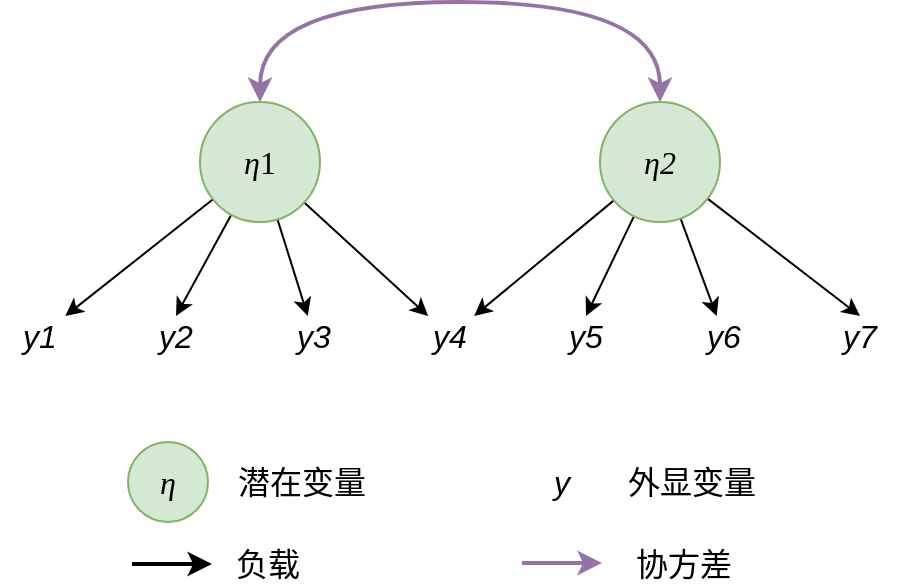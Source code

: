 <mxfile version="12.4.2" type="device" pages="2"><diagram id="hVSMJuJ-FfxvBgCSgU2n" name="第 1 页"><mxGraphModel dx="1024" dy="592" grid="1" gridSize="10" guides="1" tooltips="1" connect="1" arrows="1" fold="1" page="1" pageScale="1" pageWidth="827" pageHeight="1169" math="0" shadow="0"><root><mxCell id="0"/><mxCell id="1" parent="0"/><mxCell id="9BTs47_Iu65umWoKsS5e-4" style="rounded=0;orthogonalLoop=1;jettySize=auto;html=1;fontSize=16;" parent="1" source="9BTs47_Iu65umWoKsS5e-1" target="9BTs47_Iu65umWoKsS5e-3" edge="1"><mxGeometry relative="1" as="geometry"/></mxCell><mxCell id="9BTs47_Iu65umWoKsS5e-9" style="edgeStyle=none;rounded=0;orthogonalLoop=1;jettySize=auto;html=1;entryX=0.5;entryY=0;entryDx=0;entryDy=0;fontSize=16;" parent="1" source="9BTs47_Iu65umWoKsS5e-1" target="9BTs47_Iu65umWoKsS5e-5" edge="1"><mxGeometry relative="1" as="geometry"/></mxCell><mxCell id="9BTs47_Iu65umWoKsS5e-10" style="edgeStyle=none;rounded=0;orthogonalLoop=1;jettySize=auto;html=1;fontSize=16;" parent="1" source="9BTs47_Iu65umWoKsS5e-1" target="9BTs47_Iu65umWoKsS5e-6" edge="1"><mxGeometry relative="1" as="geometry"/></mxCell><mxCell id="9BTs47_Iu65umWoKsS5e-11" style="edgeStyle=none;rounded=0;orthogonalLoop=1;jettySize=auto;html=1;fontSize=16;" parent="1" source="9BTs47_Iu65umWoKsS5e-1" target="9BTs47_Iu65umWoKsS5e-7" edge="1"><mxGeometry relative="1" as="geometry"/></mxCell><mxCell id="9BTs47_Iu65umWoKsS5e-20" style="edgeStyle=orthogonalEdgeStyle;rounded=0;orthogonalLoop=1;jettySize=auto;html=1;fontSize=16;curved=1;startArrow=classic;startFill=1;fillColor=#e1d5e7;strokeColor=#9673a6;strokeWidth=2;" parent="1" source="9BTs47_Iu65umWoKsS5e-1" target="9BTs47_Iu65umWoKsS5e-2" edge="1"><mxGeometry relative="1" as="geometry"><Array as="points"><mxPoint x="240" y="110"/><mxPoint x="440" y="110"/></Array></mxGeometry></mxCell><mxCell id="9BTs47_Iu65umWoKsS5e-1" value="&lt;div style=&quot;font-size: 16px;&quot;&gt;&lt;span style=&quot;font-size: 16px; font-family: cmmi10; font-style: italic;&quot;&gt;η&lt;/span&gt;&lt;span style=&quot;font-size: 16px; font-family: cmr8;&quot;&gt;1&lt;/span&gt;&lt;/div&gt;" style="ellipse;whiteSpace=wrap;html=1;aspect=fixed;fillColor=#d5e8d4;strokeColor=#82b366;fontSize=16;" parent="1" vertex="1"><mxGeometry x="210" y="160" width="60" height="60" as="geometry"/></mxCell><mxCell id="9BTs47_Iu65umWoKsS5e-8" style="edgeStyle=none;rounded=0;orthogonalLoop=1;jettySize=auto;html=1;fontSize=16;" parent="1" source="9BTs47_Iu65umWoKsS5e-2" target="9BTs47_Iu65umWoKsS5e-7" edge="1"><mxGeometry relative="1" as="geometry"/></mxCell><mxCell id="9BTs47_Iu65umWoKsS5e-17" style="edgeStyle=none;rounded=0;orthogonalLoop=1;jettySize=auto;html=1;entryX=0.5;entryY=0;entryDx=0;entryDy=0;fontSize=16;" parent="1" source="9BTs47_Iu65umWoKsS5e-2" target="9BTs47_Iu65umWoKsS5e-12" edge="1"><mxGeometry relative="1" as="geometry"/></mxCell><mxCell id="9BTs47_Iu65umWoKsS5e-18" style="edgeStyle=none;rounded=0;orthogonalLoop=1;jettySize=auto;html=1;fontSize=16;" parent="1" source="9BTs47_Iu65umWoKsS5e-2" target="9BTs47_Iu65umWoKsS5e-13" edge="1"><mxGeometry relative="1" as="geometry"/></mxCell><mxCell id="9BTs47_Iu65umWoKsS5e-19" style="edgeStyle=none;rounded=0;orthogonalLoop=1;jettySize=auto;html=1;entryX=0.5;entryY=0;entryDx=0;entryDy=0;fontSize=16;" parent="1" source="9BTs47_Iu65umWoKsS5e-2" target="9BTs47_Iu65umWoKsS5e-14" edge="1"><mxGeometry relative="1" as="geometry"/></mxCell><mxCell id="9BTs47_Iu65umWoKsS5e-2" value="&lt;div style=&quot;font-size: 16px&quot;&gt;&lt;span style=&quot;font-size: 16px ; font-family: &amp;#34;cmmi10&amp;#34; ; font-style: italic&quot;&gt;η&lt;/span&gt;&lt;span style=&quot;font-size: 16px ; font-style: italic&quot;&gt;&lt;font face=&quot;cmr8&quot;&gt;2&lt;/font&gt;&lt;/span&gt;&lt;/div&gt;" style="ellipse;whiteSpace=wrap;html=1;aspect=fixed;fillColor=#d5e8d4;strokeColor=#82b366;fontSize=16;" parent="1" vertex="1"><mxGeometry x="410" y="160" width="60" height="60" as="geometry"/></mxCell><mxCell id="9BTs47_Iu65umWoKsS5e-3" value="y1" style="text;html=1;strokeColor=none;fillColor=none;align=center;verticalAlign=middle;whiteSpace=wrap;rounded=0;fontSize=16;fontStyle=2" parent="1" vertex="1"><mxGeometry x="110" y="267" width="40" height="20" as="geometry"/></mxCell><mxCell id="9BTs47_Iu65umWoKsS5e-5" value="y2" style="text;html=1;strokeColor=none;fillColor=none;align=center;verticalAlign=middle;whiteSpace=wrap;rounded=0;fontSize=16;fontStyle=2" parent="1" vertex="1"><mxGeometry x="178" y="267" width="40" height="20" as="geometry"/></mxCell><mxCell id="9BTs47_Iu65umWoKsS5e-6" value="y3" style="text;html=1;strokeColor=none;fillColor=none;align=center;verticalAlign=middle;whiteSpace=wrap;rounded=0;fontSize=16;fontStyle=2" parent="1" vertex="1"><mxGeometry x="247" y="267" width="40" height="20" as="geometry"/></mxCell><mxCell id="9BTs47_Iu65umWoKsS5e-7" value="y4" style="text;html=1;strokeColor=none;fillColor=none;align=center;verticalAlign=middle;whiteSpace=wrap;rounded=0;fontSize=16;fontStyle=2" parent="1" vertex="1"><mxGeometry x="315" y="267" width="40" height="20" as="geometry"/></mxCell><mxCell id="9BTs47_Iu65umWoKsS5e-12" value="y5" style="text;html=1;strokeColor=none;fillColor=none;align=center;verticalAlign=middle;whiteSpace=wrap;rounded=0;fontSize=16;fontStyle=2" parent="1" vertex="1"><mxGeometry x="383" y="267" width="40" height="20" as="geometry"/></mxCell><mxCell id="9BTs47_Iu65umWoKsS5e-13" value="y6" style="text;html=1;strokeColor=none;fillColor=none;align=center;verticalAlign=middle;whiteSpace=wrap;rounded=0;fontSize=16;fontStyle=2" parent="1" vertex="1"><mxGeometry x="452" y="267" width="40" height="20" as="geometry"/></mxCell><mxCell id="9BTs47_Iu65umWoKsS5e-14" value="y7" style="text;html=1;strokeColor=none;fillColor=none;align=center;verticalAlign=middle;whiteSpace=wrap;rounded=0;fontSize=16;fontStyle=2" parent="1" vertex="1"><mxGeometry x="520" y="267" width="40" height="20" as="geometry"/></mxCell><mxCell id="9BTs47_Iu65umWoKsS5e-21" value="&lt;div style=&quot;font-size: 16px&quot;&gt;&lt;span style=&quot;font-size: 16px ; font-family: &amp;#34;cmmi10&amp;#34; ; font-style: italic&quot;&gt;η&lt;/span&gt;&lt;/div&gt;" style="ellipse;whiteSpace=wrap;html=1;aspect=fixed;fillColor=#d5e8d4;strokeColor=#82b366;fontSize=16;" parent="1" vertex="1"><mxGeometry x="174" y="330" width="40" height="40" as="geometry"/></mxCell><mxCell id="9BTs47_Iu65umWoKsS5e-22" value="潜在变量" style="text;html=1;strokeColor=none;fillColor=none;align=center;verticalAlign=middle;whiteSpace=wrap;rounded=0;fontSize=16;" parent="1" vertex="1"><mxGeometry x="226" y="340" width="70" height="20" as="geometry"/></mxCell><mxCell id="9BTs47_Iu65umWoKsS5e-23" value="y" style="text;html=1;strokeColor=none;fillColor=none;align=center;verticalAlign=middle;whiteSpace=wrap;rounded=0;fontSize=16;fontStyle=2" parent="1" vertex="1"><mxGeometry x="371" y="340" width="40" height="20" as="geometry"/></mxCell><mxCell id="9BTs47_Iu65umWoKsS5e-24" value="外显变量" style="text;html=1;strokeColor=none;fillColor=none;align=center;verticalAlign=middle;whiteSpace=wrap;rounded=0;fontSize=16;" parent="1" vertex="1"><mxGeometry x="421" y="340" width="70" height="20" as="geometry"/></mxCell><mxCell id="9BTs47_Iu65umWoKsS5e-25" value="" style="endArrow=classic;html=1;strokeWidth=2;fontSize=16;" parent="1" edge="1"><mxGeometry width="50" height="50" relative="1" as="geometry"><mxPoint x="176" y="391" as="sourcePoint"/><mxPoint x="216" y="391" as="targetPoint"/></mxGeometry></mxCell><mxCell id="9BTs47_Iu65umWoKsS5e-26" value="负载" style="text;html=1;strokeColor=none;fillColor=none;align=left;verticalAlign=middle;whiteSpace=wrap;rounded=0;fontSize=16;" parent="1" vertex="1"><mxGeometry x="226" y="381" width="70" height="20" as="geometry"/></mxCell><mxCell id="9BTs47_Iu65umWoKsS5e-27" value="" style="endArrow=classic;html=1;strokeWidth=2;fontSize=16;fillColor=#e1d5e7;strokeColor=#9673a6;" parent="1" edge="1"><mxGeometry width="50" height="50" relative="1" as="geometry"><mxPoint x="371" y="390.5" as="sourcePoint"/><mxPoint x="411" y="390.5" as="targetPoint"/></mxGeometry></mxCell><mxCell id="9BTs47_Iu65umWoKsS5e-28" value="协方差" style="text;html=1;strokeColor=none;fillColor=none;align=left;verticalAlign=middle;whiteSpace=wrap;rounded=0;fontSize=16;" parent="1" vertex="1"><mxGeometry x="426" y="381" width="70" height="20" as="geometry"/></mxCell></root></mxGraphModel></diagram><diagram id="LD9rUaFAYiDQOtkyqbwX" name="第 2 页"><mxGraphModel dx="1024" dy="592" grid="1" gridSize="10" guides="1" tooltips="1" connect="1" arrows="1" fold="1" page="1" pageScale="1" pageWidth="827" pageHeight="1169" math="0" shadow="0"><root><mxCell id="YrNv7Kmb_3IMTEB3Awhs-0"/><mxCell id="YrNv7Kmb_3IMTEB3Awhs-1" parent="YrNv7Kmb_3IMTEB3Awhs-0"/><mxCell id="YrNv7Kmb_3IMTEB3Awhs-2" style="rounded=0;orthogonalLoop=1;jettySize=auto;html=1;fontSize=16;" edge="1" parent="YrNv7Kmb_3IMTEB3Awhs-1" source="YrNv7Kmb_3IMTEB3Awhs-7" target="YrNv7Kmb_3IMTEB3Awhs-13"><mxGeometry relative="1" as="geometry"/></mxCell><mxCell id="YrNv7Kmb_3IMTEB3Awhs-3" style="edgeStyle=none;rounded=0;orthogonalLoop=1;jettySize=auto;html=1;fontSize=16;" edge="1" parent="YrNv7Kmb_3IMTEB3Awhs-1" source="YrNv7Kmb_3IMTEB3Awhs-7" target="YrNv7Kmb_3IMTEB3Awhs-14"><mxGeometry relative="1" as="geometry"/></mxCell><mxCell id="YrNv7Kmb_3IMTEB3Awhs-4" style="edgeStyle=none;rounded=0;orthogonalLoop=1;jettySize=auto;html=1;fontSize=16;" edge="1" parent="YrNv7Kmb_3IMTEB3Awhs-1" source="YrNv7Kmb_3IMTEB3Awhs-7" target="YrNv7Kmb_3IMTEB3Awhs-15"><mxGeometry relative="1" as="geometry"/></mxCell><mxCell id="YrNv7Kmb_3IMTEB3Awhs-36" style="edgeStyle=none;rounded=0;orthogonalLoop=1;jettySize=auto;html=1;exitX=1;exitY=1;exitDx=0;exitDy=0;entryX=0;entryY=0;entryDx=0;entryDy=0;fontSize=16;" edge="1" parent="YrNv7Kmb_3IMTEB3Awhs-1" source="YrNv7Kmb_3IMTEB3Awhs-7" target="YrNv7Kmb_3IMTEB3Awhs-35"><mxGeometry relative="1" as="geometry"/></mxCell><mxCell id="YrNv7Kmb_3IMTEB3Awhs-7" value="&lt;div style=&quot;font-size: 16px;&quot;&gt;&lt;span style=&quot;font-size: 16px; font-family: cmmi10; font-style: italic;&quot;&gt;η&lt;/span&gt;&lt;span style=&quot;font-size: 16px; font-family: cmr8;&quot;&gt;1&lt;/span&gt;&lt;/div&gt;" style="ellipse;whiteSpace=wrap;html=1;aspect=fixed;fillColor=#d5e8d4;strokeColor=#82b366;fontSize=16;" vertex="1" parent="YrNv7Kmb_3IMTEB3Awhs-1"><mxGeometry x="210" y="160" width="60" height="60" as="geometry"/></mxCell><mxCell id="YrNv7Kmb_3IMTEB3Awhs-29" style="rounded=0;orthogonalLoop=1;jettySize=auto;html=1;entryX=1;entryY=1;entryDx=0;entryDy=0;" edge="1" parent="YrNv7Kmb_3IMTEB3Awhs-1" source="YrNv7Kmb_3IMTEB3Awhs-12" target="YrNv7Kmb_3IMTEB3Awhs-15"><mxGeometry relative="1" as="geometry"/></mxCell><mxCell id="YrNv7Kmb_3IMTEB3Awhs-37" style="edgeStyle=none;rounded=0;orthogonalLoop=1;jettySize=auto;html=1;exitX=1;exitY=0;exitDx=0;exitDy=0;entryX=0;entryY=1;entryDx=0;entryDy=0;fontSize=16;" edge="1" parent="YrNv7Kmb_3IMTEB3Awhs-1" source="YrNv7Kmb_3IMTEB3Awhs-12" target="YrNv7Kmb_3IMTEB3Awhs-35"><mxGeometry relative="1" as="geometry"/></mxCell><mxCell id="YrNv7Kmb_3IMTEB3Awhs-57" style="rounded=0;orthogonalLoop=1;jettySize=auto;html=1;fontSize=16;" edge="1" parent="YrNv7Kmb_3IMTEB3Awhs-1" source="YrNv7Kmb_3IMTEB3Awhs-12"><mxGeometry relative="1" as="geometry"><mxPoint x="140" y="229" as="targetPoint"/></mxGeometry></mxCell><mxCell id="YrNv7Kmb_3IMTEB3Awhs-12" value="&lt;div style=&quot;font-size: 16px&quot;&gt;&lt;span style=&quot;font-size: 16px ; font-family: &amp;#34;cmmi10&amp;#34; ; font-style: italic&quot;&gt;η&lt;/span&gt;&lt;span style=&quot;font-size: 16px ; font-style: italic&quot;&gt;&lt;font face=&quot;cmr8&quot;&gt;2&lt;/font&gt;&lt;/span&gt;&lt;/div&gt;" style="ellipse;whiteSpace=wrap;html=1;aspect=fixed;fillColor=#d5e8d4;strokeColor=#82b366;fontSize=16;" vertex="1" parent="YrNv7Kmb_3IMTEB3Awhs-1"><mxGeometry x="210" y="267" width="60" height="60" as="geometry"/></mxCell><mxCell id="YrNv7Kmb_3IMTEB3Awhs-13" value="y1" style="text;html=1;strokeColor=none;fillColor=none;align=center;verticalAlign=middle;whiteSpace=wrap;rounded=0;fontSize=16;fontStyle=2" vertex="1" parent="YrNv7Kmb_3IMTEB3Awhs-1"><mxGeometry x="100" y="159" width="40" height="20" as="geometry"/></mxCell><mxCell id="YrNv7Kmb_3IMTEB3Awhs-14" value="y2" style="text;html=1;strokeColor=none;fillColor=none;align=center;verticalAlign=middle;whiteSpace=wrap;rounded=0;fontSize=16;fontStyle=2" vertex="1" parent="YrNv7Kmb_3IMTEB3Awhs-1"><mxGeometry x="100" y="219" width="40" height="20" as="geometry"/></mxCell><mxCell id="YrNv7Kmb_3IMTEB3Awhs-15" value="y3" style="text;html=1;strokeColor=none;fillColor=none;align=center;verticalAlign=middle;whiteSpace=wrap;rounded=0;fontSize=16;fontStyle=2" vertex="1" parent="YrNv7Kmb_3IMTEB3Awhs-1"><mxGeometry x="100" y="279" width="40" height="20" as="geometry"/></mxCell><mxCell id="YrNv7Kmb_3IMTEB3Awhs-16" value="y4" style="text;html=1;strokeColor=none;fillColor=none;align=center;verticalAlign=middle;whiteSpace=wrap;rounded=0;fontSize=16;fontStyle=2" vertex="1" parent="YrNv7Kmb_3IMTEB3Awhs-1"><mxGeometry x="357" y="320" width="40" height="20" as="geometry"/></mxCell><mxCell id="YrNv7Kmb_3IMTEB3Awhs-17" value="y5" style="text;html=1;strokeColor=none;fillColor=none;align=center;verticalAlign=middle;whiteSpace=wrap;rounded=0;fontSize=16;fontStyle=2" vertex="1" parent="YrNv7Kmb_3IMTEB3Awhs-1"><mxGeometry x="397" y="390" width="40" height="20" as="geometry"/></mxCell><mxCell id="YrNv7Kmb_3IMTEB3Awhs-18" value="y6" style="text;html=1;strokeColor=none;fillColor=none;align=center;verticalAlign=middle;whiteSpace=wrap;rounded=0;fontSize=16;fontStyle=2" vertex="1" parent="YrNv7Kmb_3IMTEB3Awhs-1"><mxGeometry x="448" y="320" width="40" height="20" as="geometry"/></mxCell><mxCell id="YrNv7Kmb_3IMTEB3Awhs-20" value="&lt;div style=&quot;font-size: 16px&quot;&gt;&lt;span style=&quot;font-size: 16px ; font-family: &amp;#34;cmmi10&amp;#34; ; font-style: italic&quot;&gt;η&lt;/span&gt;&lt;/div&gt;" style="ellipse;whiteSpace=wrap;html=1;aspect=fixed;fillColor=#d5e8d4;strokeColor=#82b366;fontSize=16;" vertex="1" parent="YrNv7Kmb_3IMTEB3Awhs-1"><mxGeometry x="143" y="490" width="40" height="40" as="geometry"/></mxCell><mxCell id="YrNv7Kmb_3IMTEB3Awhs-21" value="潜在变量" style="text;html=1;strokeColor=none;fillColor=none;align=center;verticalAlign=middle;whiteSpace=wrap;rounded=0;fontSize=16;" vertex="1" parent="YrNv7Kmb_3IMTEB3Awhs-1"><mxGeometry x="195" y="500" width="70" height="20" as="geometry"/></mxCell><mxCell id="YrNv7Kmb_3IMTEB3Awhs-22" value="y" style="text;html=1;strokeColor=none;fillColor=none;align=center;verticalAlign=middle;whiteSpace=wrap;rounded=0;fontSize=16;fontStyle=2" vertex="1" parent="YrNv7Kmb_3IMTEB3Awhs-1"><mxGeometry x="523" y="500" width="40" height="20" as="geometry"/></mxCell><mxCell id="YrNv7Kmb_3IMTEB3Awhs-23" value="外显变量" style="text;html=1;strokeColor=none;fillColor=none;align=center;verticalAlign=middle;whiteSpace=wrap;rounded=0;fontSize=16;" vertex="1" parent="YrNv7Kmb_3IMTEB3Awhs-1"><mxGeometry x="573" y="500" width="70" height="20" as="geometry"/></mxCell><mxCell id="YrNv7Kmb_3IMTEB3Awhs-24" value="" style="endArrow=classic;html=1;strokeWidth=2;fontSize=16;" edge="1" parent="YrNv7Kmb_3IMTEB3Awhs-1"><mxGeometry width="50" height="50" relative="1" as="geometry"><mxPoint x="145" y="551" as="sourcePoint"/><mxPoint x="185" y="551" as="targetPoint"/></mxGeometry></mxCell><mxCell id="YrNv7Kmb_3IMTEB3Awhs-25" value="负载" style="text;html=1;strokeColor=none;fillColor=none;align=left;verticalAlign=middle;whiteSpace=wrap;rounded=0;fontSize=16;" vertex="1" parent="YrNv7Kmb_3IMTEB3Awhs-1"><mxGeometry x="195" y="541" width="70" height="20" as="geometry"/></mxCell><mxCell id="YrNv7Kmb_3IMTEB3Awhs-26" value="" style="endArrow=classic;html=1;strokeWidth=2;fontSize=16;fillColor=#e1d5e7;strokeColor=#9673a6;" edge="1" parent="YrNv7Kmb_3IMTEB3Awhs-1"><mxGeometry width="50" height="50" relative="1" as="geometry"><mxPoint x="340" y="550.5" as="sourcePoint"/><mxPoint x="380" y="550.5" as="targetPoint"/></mxGeometry></mxCell><mxCell id="YrNv7Kmb_3IMTEB3Awhs-27" value="协方差" style="text;html=1;strokeColor=none;fillColor=none;align=left;verticalAlign=middle;whiteSpace=wrap;rounded=0;fontSize=16;" vertex="1" parent="YrNv7Kmb_3IMTEB3Awhs-1"><mxGeometry x="395" y="541" width="70" height="20" as="geometry"/></mxCell><mxCell id="YrNv7Kmb_3IMTEB3Awhs-44" style="edgeStyle=none;rounded=0;orthogonalLoop=1;jettySize=auto;html=1;fontSize=16;" edge="1" parent="YrNv7Kmb_3IMTEB3Awhs-1" source="YrNv7Kmb_3IMTEB3Awhs-30" target="YrNv7Kmb_3IMTEB3Awhs-16"><mxGeometry relative="1" as="geometry"/></mxCell><mxCell id="YrNv7Kmb_3IMTEB3Awhs-46" style="edgeStyle=none;rounded=0;orthogonalLoop=1;jettySize=auto;html=1;fontSize=16;" edge="1" parent="YrNv7Kmb_3IMTEB3Awhs-1" source="YrNv7Kmb_3IMTEB3Awhs-30" target="YrNv7Kmb_3IMTEB3Awhs-17"><mxGeometry relative="1" as="geometry"/></mxCell><mxCell id="YrNv7Kmb_3IMTEB3Awhs-30" value="&lt;div style=&quot;font-size: 16px&quot;&gt;&lt;span style=&quot;font-size: 16px ; font-family: &amp;#34;cmmi10&amp;#34; ; font-style: italic&quot;&gt;η&lt;/span&gt;&lt;span style=&quot;font-size: 16px ; font-style: italic&quot;&gt;&lt;font face=&quot;cmr8&quot;&gt;3&lt;/font&gt;&lt;/span&gt;&lt;/div&gt;" style="ellipse;whiteSpace=wrap;html=1;aspect=fixed;fillColor=#d5e8d4;strokeColor=#82b366;fontSize=16;" vertex="1" parent="YrNv7Kmb_3IMTEB3Awhs-1"><mxGeometry x="306" y="370" width="60" height="60" as="geometry"/></mxCell><mxCell id="YrNv7Kmb_3IMTEB3Awhs-40" style="edgeStyle=none;rounded=0;orthogonalLoop=1;jettySize=auto;html=1;fontSize=16;" edge="1" parent="YrNv7Kmb_3IMTEB3Awhs-1" source="YrNv7Kmb_3IMTEB3Awhs-31" target="YrNv7Kmb_3IMTEB3Awhs-30"><mxGeometry relative="1" as="geometry"/></mxCell><mxCell id="YrNv7Kmb_3IMTEB3Awhs-42" style="edgeStyle=none;rounded=0;orthogonalLoop=1;jettySize=auto;html=1;entryX=0.5;entryY=1;entryDx=0;entryDy=0;fontSize=16;" edge="1" parent="YrNv7Kmb_3IMTEB3Awhs-1" source="YrNv7Kmb_3IMTEB3Awhs-31" target="YrNv7Kmb_3IMTEB3Awhs-35"><mxGeometry relative="1" as="geometry"/></mxCell><mxCell id="YrNv7Kmb_3IMTEB3Awhs-31" value="x1" style="rounded=0;whiteSpace=wrap;html=1;fillColor=#d5e8d4;strokeColor=#82b366;fontSize=16;" vertex="1" parent="YrNv7Kmb_3IMTEB3Awhs-1"><mxGeometry x="220" y="358" width="50" height="30" as="geometry"/></mxCell><mxCell id="YrNv7Kmb_3IMTEB3Awhs-41" style="edgeStyle=none;rounded=0;orthogonalLoop=1;jettySize=auto;html=1;fontSize=16;" edge="1" parent="YrNv7Kmb_3IMTEB3Awhs-1" source="YrNv7Kmb_3IMTEB3Awhs-34" target="YrNv7Kmb_3IMTEB3Awhs-30"><mxGeometry relative="1" as="geometry"/></mxCell><mxCell id="YrNv7Kmb_3IMTEB3Awhs-34" value="x2" style="rounded=0;whiteSpace=wrap;html=1;fillColor=#d5e8d4;strokeColor=#82b366;fontSize=16;" vertex="1" parent="YrNv7Kmb_3IMTEB3Awhs-1"><mxGeometry x="220" y="420" width="50" height="30" as="geometry"/></mxCell><mxCell id="YrNv7Kmb_3IMTEB3Awhs-39" style="edgeStyle=none;rounded=0;orthogonalLoop=1;jettySize=auto;html=1;exitX=1;exitY=0.5;exitDx=0;exitDy=0;entryX=0;entryY=0.5;entryDx=0;entryDy=0;fontSize=16;" edge="1" parent="YrNv7Kmb_3IMTEB3Awhs-1" source="YrNv7Kmb_3IMTEB3Awhs-35" target="YrNv7Kmb_3IMTEB3Awhs-38"><mxGeometry relative="1" as="geometry"/></mxCell><mxCell id="YrNv7Kmb_3IMTEB3Awhs-35" value="x3" style="rounded=0;whiteSpace=wrap;html=1;fillColor=#d5e8d4;strokeColor=#82b366;fontSize=16;" vertex="1" parent="YrNv7Kmb_3IMTEB3Awhs-1"><mxGeometry x="290" y="235" width="50" height="30" as="geometry"/></mxCell><mxCell id="YrNv7Kmb_3IMTEB3Awhs-45" style="edgeStyle=none;rounded=0;orthogonalLoop=1;jettySize=auto;html=1;entryX=0.75;entryY=0;entryDx=0;entryDy=0;fontSize=16;" edge="1" parent="YrNv7Kmb_3IMTEB3Awhs-1" source="YrNv7Kmb_3IMTEB3Awhs-38" target="YrNv7Kmb_3IMTEB3Awhs-16"><mxGeometry relative="1" as="geometry"/></mxCell><mxCell id="YrNv7Kmb_3IMTEB3Awhs-48" style="edgeStyle=none;rounded=0;orthogonalLoop=1;jettySize=auto;html=1;entryX=0.5;entryY=0;entryDx=0;entryDy=0;fontSize=16;" edge="1" parent="YrNv7Kmb_3IMTEB3Awhs-1" source="YrNv7Kmb_3IMTEB3Awhs-38" target="YrNv7Kmb_3IMTEB3Awhs-18"><mxGeometry relative="1" as="geometry"/></mxCell><mxCell id="YrNv7Kmb_3IMTEB3Awhs-51" style="edgeStyle=none;rounded=0;orthogonalLoop=1;jettySize=auto;html=1;entryX=0;entryY=0.5;entryDx=0;entryDy=0;fontSize=16;" edge="1" parent="YrNv7Kmb_3IMTEB3Awhs-1" source="YrNv7Kmb_3IMTEB3Awhs-38" target="YrNv7Kmb_3IMTEB3Awhs-49"><mxGeometry relative="1" as="geometry"/></mxCell><mxCell id="YrNv7Kmb_3IMTEB3Awhs-38" value="&lt;div style=&quot;font-size: 16px&quot;&gt;&lt;span style=&quot;font-size: 16px ; font-family: &amp;#34;cmmi10&amp;#34; ; font-style: italic&quot;&gt;η&lt;/span&gt;&lt;span style=&quot;font-size: 16px ; font-style: italic&quot;&gt;&lt;font face=&quot;cmr8&quot;&gt;4&lt;/font&gt;&lt;/span&gt;&lt;/div&gt;" style="ellipse;whiteSpace=wrap;html=1;aspect=fixed;fillColor=#d5e8d4;strokeColor=#82b366;fontSize=16;" vertex="1" parent="YrNv7Kmb_3IMTEB3Awhs-1"><mxGeometry x="398" y="220" width="60" height="60" as="geometry"/></mxCell><mxCell id="YrNv7Kmb_3IMTEB3Awhs-52" style="edgeStyle=none;rounded=0;orthogonalLoop=1;jettySize=auto;html=1;entryX=0;entryY=0.5;entryDx=0;entryDy=0;fontSize=16;" edge="1" parent="YrNv7Kmb_3IMTEB3Awhs-1" source="YrNv7Kmb_3IMTEB3Awhs-49" target="YrNv7Kmb_3IMTEB3Awhs-50"><mxGeometry relative="1" as="geometry"/></mxCell><mxCell id="YrNv7Kmb_3IMTEB3Awhs-56" style="edgeStyle=orthogonalEdgeStyle;rounded=0;orthogonalLoop=1;jettySize=auto;html=1;entryX=0.75;entryY=0;entryDx=0;entryDy=0;fontSize=16;curved=1;" edge="1" parent="YrNv7Kmb_3IMTEB3Awhs-1" source="YrNv7Kmb_3IMTEB3Awhs-49" target="YrNv7Kmb_3IMTEB3Awhs-35"><mxGeometry relative="1" as="geometry"><Array as="points"><mxPoint x="515" y="200"/><mxPoint x="328" y="200"/></Array></mxGeometry></mxCell><mxCell id="YrNv7Kmb_3IMTEB3Awhs-49" value="x4" style="rounded=0;whiteSpace=wrap;html=1;fillColor=#d5e8d4;strokeColor=#82b366;fontSize=16;" vertex="1" parent="YrNv7Kmb_3IMTEB3Awhs-1"><mxGeometry x="499" y="235" width="50" height="30" as="geometry"/></mxCell><mxCell id="YrNv7Kmb_3IMTEB3Awhs-50" value="x5" style="rounded=0;whiteSpace=wrap;html=1;fillColor=#d5e8d4;strokeColor=#82b366;fontSize=16;" vertex="1" parent="YrNv7Kmb_3IMTEB3Awhs-1"><mxGeometry x="610" y="235" width="50" height="30" as="geometry"/></mxCell><mxCell id="YrNv7Kmb_3IMTEB3Awhs-54" style="edgeStyle=none;rounded=0;orthogonalLoop=1;jettySize=auto;html=1;entryX=0.5;entryY=1;entryDx=0;entryDy=0;fontSize=16;" edge="1" parent="YrNv7Kmb_3IMTEB3Awhs-1" source="YrNv7Kmb_3IMTEB3Awhs-53" target="YrNv7Kmb_3IMTEB3Awhs-50"><mxGeometry relative="1" as="geometry"/></mxCell><mxCell id="YrNv7Kmb_3IMTEB3Awhs-55" style="edgeStyle=none;rounded=0;orthogonalLoop=1;jettySize=auto;html=1;entryX=0.5;entryY=1;entryDx=0;entryDy=0;fontSize=16;" edge="1" parent="YrNv7Kmb_3IMTEB3Awhs-1" source="YrNv7Kmb_3IMTEB3Awhs-53" target="YrNv7Kmb_3IMTEB3Awhs-49"><mxGeometry relative="1" as="geometry"/></mxCell><mxCell id="YrNv7Kmb_3IMTEB3Awhs-53" value="x6" style="rounded=0;whiteSpace=wrap;html=1;fillColor=#d5e8d4;strokeColor=#82b366;fontSize=16;" vertex="1" parent="YrNv7Kmb_3IMTEB3Awhs-1"><mxGeometry x="552" y="315" width="50" height="30" as="geometry"/></mxCell><mxCell id="YrNv7Kmb_3IMTEB3Awhs-58" value="x" style="rounded=0;whiteSpace=wrap;html=1;fillColor=#d5e8d4;strokeColor=#82b366;fontSize=16;" vertex="1" parent="YrNv7Kmb_3IMTEB3Awhs-1"><mxGeometry x="341" y="495" width="50" height="30" as="geometry"/></mxCell><mxCell id="YrNv7Kmb_3IMTEB3Awhs-59" value="观测变量" style="text;html=1;strokeColor=none;fillColor=none;align=center;verticalAlign=middle;whiteSpace=wrap;rounded=0;fontSize=16;" vertex="1" parent="YrNv7Kmb_3IMTEB3Awhs-1"><mxGeometry x="411" y="500" width="70" height="20" as="geometry"/></mxCell><mxCell id="YrNv7Kmb_3IMTEB3Awhs-60" value="" style="endArrow=classic;startArrow=classic;html=1;fontSize=16;edgeStyle=orthogonalEdgeStyle;curved=1;exitX=1;exitY=0.5;exitDx=0;exitDy=0;entryX=0.5;entryY=1;entryDx=0;entryDy=0;fillColor=#e1d5e7;strokeColor=#9673a6;" edge="1" parent="YrNv7Kmb_3IMTEB3Awhs-1" source="YrNv7Kmb_3IMTEB3Awhs-17" target="YrNv7Kmb_3IMTEB3Awhs-18"><mxGeometry width="50" height="50" relative="1" as="geometry"><mxPoint x="470" y="430" as="sourcePoint"/><mxPoint x="520" y="380" as="targetPoint"/></mxGeometry></mxCell><mxCell id="YrNv7Kmb_3IMTEB3Awhs-61" value="" style="endArrow=classic;startArrow=classic;html=1;fontSize=16;edgeStyle=orthogonalEdgeStyle;curved=1;exitX=0;exitY=0.5;exitDx=0;exitDy=0;entryX=0;entryY=1;entryDx=0;entryDy=0;fillColor=#e1d5e7;strokeColor=#9673a6;" edge="1" parent="YrNv7Kmb_3IMTEB3Awhs-1" source="YrNv7Kmb_3IMTEB3Awhs-34" target="YrNv7Kmb_3IMTEB3Awhs-12"><mxGeometry width="50" height="50" relative="1" as="geometry"><mxPoint x="160" y="410" as="sourcePoint"/><mxPoint x="191" y="350" as="targetPoint"/><Array as="points"><mxPoint x="190" y="435"/><mxPoint x="190" y="318"/></Array></mxGeometry></mxCell></root></mxGraphModel></diagram></mxfile>
